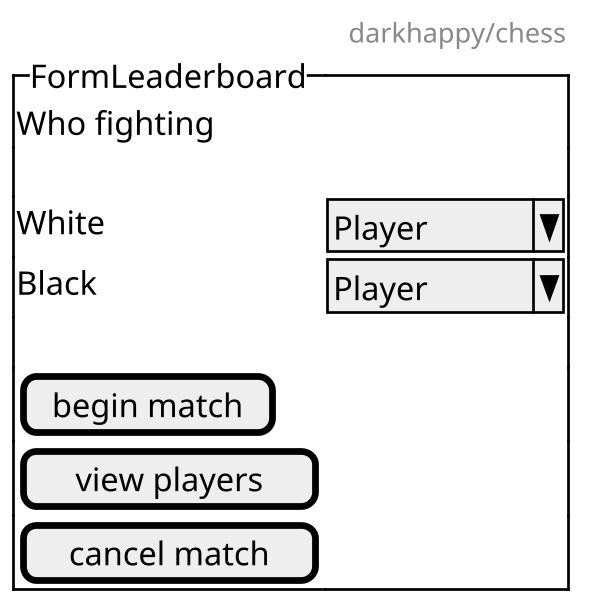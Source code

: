 @startuml
'https://plantuml.com/salt

salt
scale 1.3
skinparam dpi 200
header darkhappy/chess

{^"FormLeaderboard"
Who fighting
.
White | ^   Player^
Black | ^   Player^
.
  [begin match]
  [view players ]
  [cancel match ]
}
@enduml